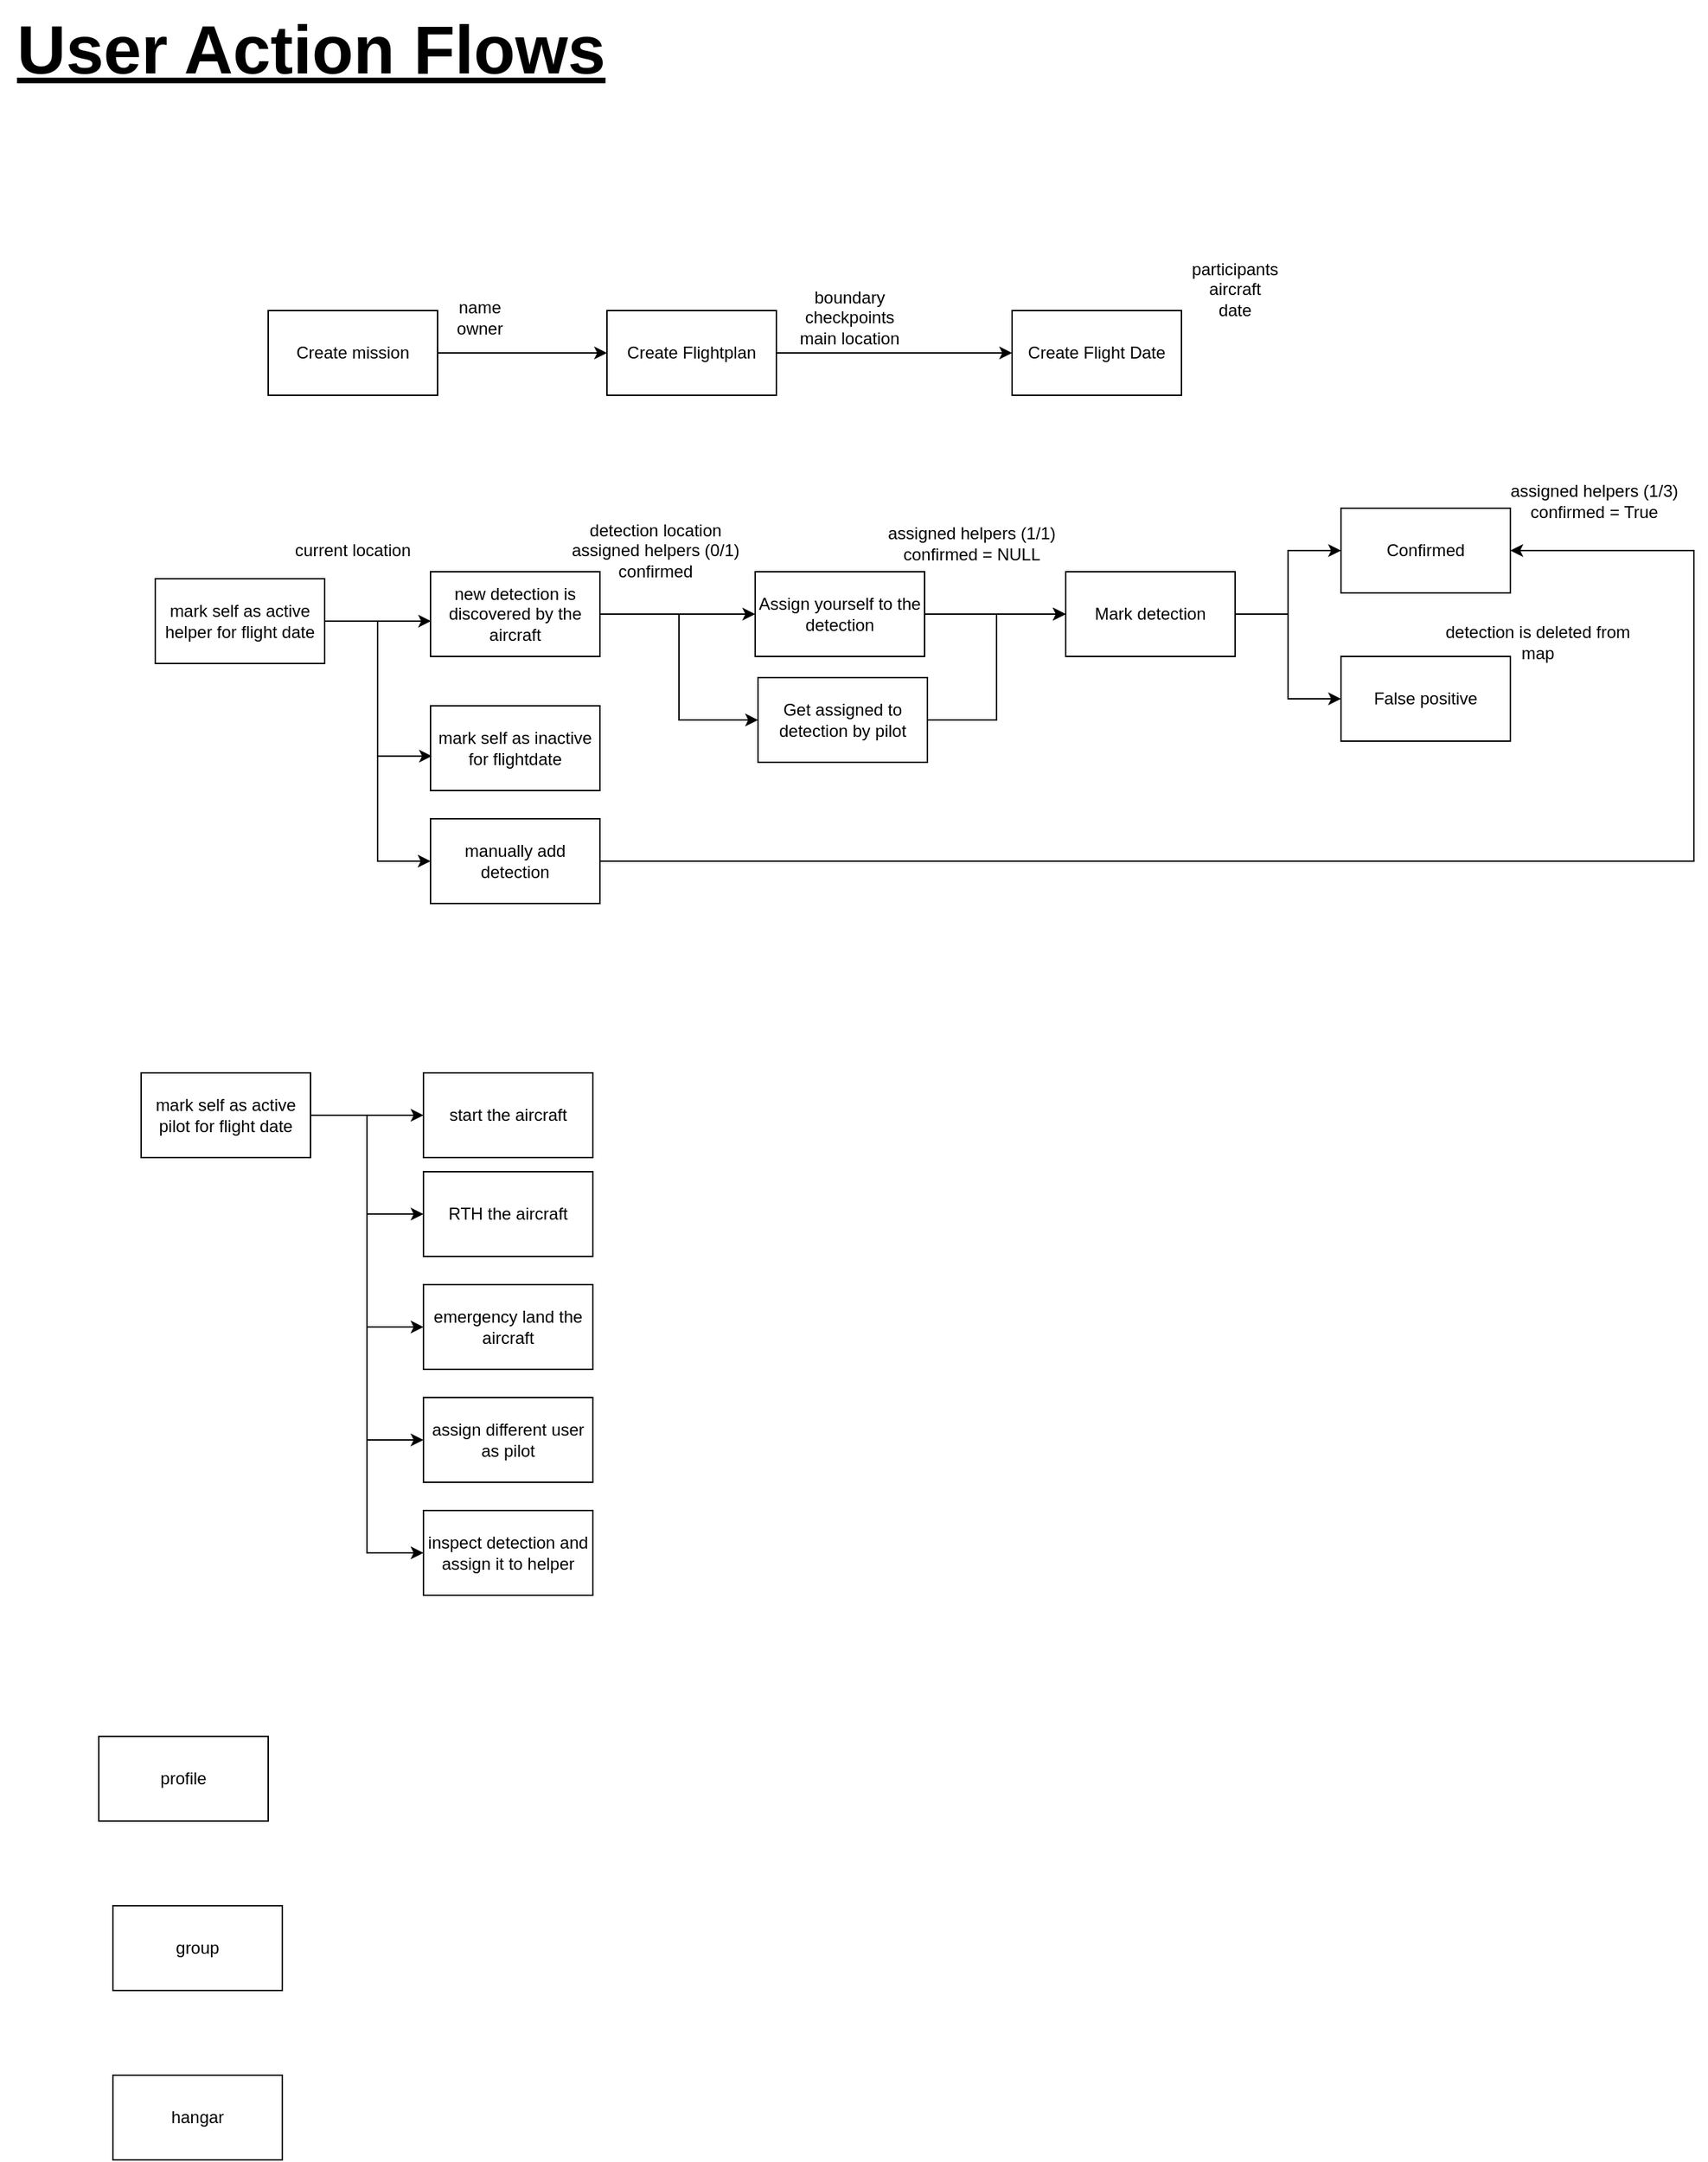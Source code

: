 <mxfile version="22.1.8" type="github">
  <diagram name="Page-1" id="r3rkmFNmLRt66x1h-lxk">
    <mxGraphModel dx="2504" dy="2394" grid="1" gridSize="10" guides="1" tooltips="1" connect="1" arrows="1" fold="1" page="1" pageScale="1" pageWidth="850" pageHeight="1100" math="0" shadow="0">
      <root>
        <mxCell id="0" />
        <mxCell id="1" parent="0" />
        <mxCell id="8AMOiluZaFN2airyjKjj-1" style="edgeStyle=orthogonalEdgeStyle;rounded=0;orthogonalLoop=1;jettySize=auto;html=1;exitX=1;exitY=0.5;exitDx=0;exitDy=0;" parent="1" source="8AMOiluZaFN2airyjKjj-2" target="8AMOiluZaFN2airyjKjj-4" edge="1">
          <mxGeometry relative="1" as="geometry">
            <mxPoint x="1610" y="-240" as="targetPoint" />
          </mxGeometry>
        </mxCell>
        <mxCell id="8AMOiluZaFN2airyjKjj-2" value="&lt;div&gt;Create mission&lt;/div&gt;" style="rounded=0;whiteSpace=wrap;html=1;" parent="1" vertex="1">
          <mxGeometry x="1310" y="-270" width="120" height="60" as="geometry" />
        </mxCell>
        <mxCell id="8AMOiluZaFN2airyjKjj-3" style="edgeStyle=orthogonalEdgeStyle;rounded=0;orthogonalLoop=1;jettySize=auto;html=1;entryX=0;entryY=0.5;entryDx=0;entryDy=0;" parent="1" source="8AMOiluZaFN2airyjKjj-4" target="8AMOiluZaFN2airyjKjj-7" edge="1">
          <mxGeometry relative="1" as="geometry" />
        </mxCell>
        <mxCell id="8AMOiluZaFN2airyjKjj-4" value="Create Flightplan" style="rounded=0;whiteSpace=wrap;html=1;" parent="1" vertex="1">
          <mxGeometry x="1550" y="-270" width="120" height="60" as="geometry" />
        </mxCell>
        <mxCell id="8AMOiluZaFN2airyjKjj-5" value="&lt;div&gt;name&lt;/div&gt;&lt;div&gt;owner&lt;br&gt;&lt;/div&gt;" style="text;html=1;strokeColor=none;fillColor=none;align=center;verticalAlign=middle;whiteSpace=wrap;rounded=0;" parent="1" vertex="1">
          <mxGeometry x="1430" y="-280" width="60" height="30" as="geometry" />
        </mxCell>
        <mxCell id="8AMOiluZaFN2airyjKjj-6" value="&lt;div&gt;boundary&lt;/div&gt;&lt;div&gt;checkpoints&lt;/div&gt;&lt;div&gt;main location&lt;br&gt;&lt;/div&gt;" style="text;html=1;strokeColor=none;fillColor=none;align=center;verticalAlign=middle;whiteSpace=wrap;rounded=0;" parent="1" vertex="1">
          <mxGeometry x="1667" y="-280" width="110" height="30" as="geometry" />
        </mxCell>
        <mxCell id="8AMOiluZaFN2airyjKjj-7" value="Create Flight Date" style="rounded=0;whiteSpace=wrap;html=1;" parent="1" vertex="1">
          <mxGeometry x="1837" y="-270" width="120" height="60" as="geometry" />
        </mxCell>
        <mxCell id="8AMOiluZaFN2airyjKjj-8" value="&lt;div&gt;participants&lt;/div&gt;&lt;div&gt;aircraft&lt;/div&gt;&lt;div&gt;date&lt;/div&gt;" style="text;html=1;strokeColor=none;fillColor=none;align=center;verticalAlign=middle;whiteSpace=wrap;rounded=0;" parent="1" vertex="1">
          <mxGeometry x="1940" y="-300" width="110" height="30" as="geometry" />
        </mxCell>
        <mxCell id="8AMOiluZaFN2airyjKjj-9" style="edgeStyle=orthogonalEdgeStyle;rounded=0;orthogonalLoop=1;jettySize=auto;html=1;entryX=0;entryY=0.5;entryDx=0;entryDy=0;" parent="1" source="8AMOiluZaFN2airyjKjj-10" target="8AMOiluZaFN2airyjKjj-30" edge="1">
          <mxGeometry relative="1" as="geometry" />
        </mxCell>
        <mxCell id="8AMOiluZaFN2airyjKjj-10" value="&lt;div&gt;mark self as active helper for flight date&lt;br&gt;&lt;/div&gt;" style="rounded=0;whiteSpace=wrap;html=1;" parent="1" vertex="1">
          <mxGeometry x="1230" y="-80" width="120" height="60" as="geometry" />
        </mxCell>
        <mxCell id="8AMOiluZaFN2airyjKjj-11" value="current location" style="text;html=1;strokeColor=none;fillColor=none;align=center;verticalAlign=middle;whiteSpace=wrap;rounded=0;" parent="1" vertex="1">
          <mxGeometry x="1315" y="-115" width="110" height="30" as="geometry" />
        </mxCell>
        <mxCell id="8AMOiluZaFN2airyjKjj-12" style="edgeStyle=orthogonalEdgeStyle;rounded=0;orthogonalLoop=1;jettySize=auto;html=1;entryX=0;entryY=0.5;entryDx=0;entryDy=0;" parent="1" source="8AMOiluZaFN2airyjKjj-14" target="8AMOiluZaFN2airyjKjj-25" edge="1">
          <mxGeometry relative="1" as="geometry" />
        </mxCell>
        <mxCell id="8AMOiluZaFN2airyjKjj-13" style="edgeStyle=orthogonalEdgeStyle;rounded=0;orthogonalLoop=1;jettySize=auto;html=1;entryX=0;entryY=0.5;entryDx=0;entryDy=0;" parent="1" source="8AMOiluZaFN2airyjKjj-14" target="8AMOiluZaFN2airyjKjj-26" edge="1">
          <mxGeometry relative="1" as="geometry" />
        </mxCell>
        <mxCell id="8AMOiluZaFN2airyjKjj-14" value="Mark detection" style="rounded=0;whiteSpace=wrap;html=1;" parent="1" vertex="1">
          <mxGeometry x="1875" y="-85" width="120" height="60" as="geometry" />
        </mxCell>
        <mxCell id="8AMOiluZaFN2airyjKjj-15" style="edgeStyle=orthogonalEdgeStyle;rounded=0;orthogonalLoop=1;jettySize=auto;html=1;entryX=0;entryY=0.5;entryDx=0;entryDy=0;" parent="1" source="8AMOiluZaFN2airyjKjj-21" target="8AMOiluZaFN2airyjKjj-14" edge="1">
          <mxGeometry relative="1" as="geometry" />
        </mxCell>
        <mxCell id="8AMOiluZaFN2airyjKjj-16" style="edgeStyle=orthogonalEdgeStyle;rounded=0;orthogonalLoop=1;jettySize=auto;html=1;entryX=0;entryY=0.5;entryDx=0;entryDy=0;" parent="1" source="8AMOiluZaFN2airyjKjj-17" target="8AMOiluZaFN2airyjKjj-39" edge="1">
          <mxGeometry relative="1" as="geometry" />
        </mxCell>
        <mxCell id="8AMOiluZaFN2airyjKjj-17" value="new detection is discovered by the aircraft" style="rounded=0;whiteSpace=wrap;html=1;" parent="1" vertex="1">
          <mxGeometry x="1425" y="-85" width="120" height="60" as="geometry" />
        </mxCell>
        <mxCell id="8AMOiluZaFN2airyjKjj-18" style="edgeStyle=orthogonalEdgeStyle;rounded=0;orthogonalLoop=1;jettySize=auto;html=1;entryX=0.003;entryY=0.583;entryDx=0;entryDy=0;entryPerimeter=0;" parent="1" source="8AMOiluZaFN2airyjKjj-10" target="8AMOiluZaFN2airyjKjj-17" edge="1">
          <mxGeometry relative="1" as="geometry" />
        </mxCell>
        <mxCell id="8AMOiluZaFN2airyjKjj-19" value="&lt;div&gt;mark self as inactive for flightdate&lt;br&gt;&lt;/div&gt;" style="rounded=0;whiteSpace=wrap;html=1;" parent="1" vertex="1">
          <mxGeometry x="1425" y="10" width="120" height="60" as="geometry" />
        </mxCell>
        <mxCell id="8AMOiluZaFN2airyjKjj-20" value="" style="edgeStyle=orthogonalEdgeStyle;rounded=0;orthogonalLoop=1;jettySize=auto;html=1;entryX=0;entryY=0.5;entryDx=0;entryDy=0;" parent="1" source="8AMOiluZaFN2airyjKjj-17" target="8AMOiluZaFN2airyjKjj-21" edge="1">
          <mxGeometry relative="1" as="geometry">
            <mxPoint x="1640" y="-50" as="sourcePoint" />
            <mxPoint x="1925" y="20" as="targetPoint" />
          </mxGeometry>
        </mxCell>
        <mxCell id="8AMOiluZaFN2airyjKjj-21" value="Assign yourself to the detection" style="rounded=0;whiteSpace=wrap;html=1;" parent="1" vertex="1">
          <mxGeometry x="1655" y="-85" width="120" height="60" as="geometry" />
        </mxCell>
        <mxCell id="8AMOiluZaFN2airyjKjj-22" value="&lt;div&gt;detection location&lt;/div&gt;&lt;div&gt;assigned helpers (0/1)&lt;/div&gt;&lt;div&gt;confirmed&lt;br&gt;&lt;/div&gt;" style="text;html=1;strokeColor=none;fillColor=none;align=center;verticalAlign=middle;whiteSpace=wrap;rounded=0;" parent="1" vertex="1">
          <mxGeometry x="1505" y="-115" width="159" height="30" as="geometry" />
        </mxCell>
        <mxCell id="8AMOiluZaFN2airyjKjj-23" value="&lt;div&gt;assigned helpers (1/1)&lt;/div&gt;&lt;div&gt;confirmed = NULL&lt;br&gt;&lt;/div&gt;" style="text;html=1;strokeColor=none;fillColor=none;align=center;verticalAlign=middle;whiteSpace=wrap;rounded=0;" parent="1" vertex="1">
          <mxGeometry x="1729" y="-120" width="159" height="30" as="geometry" />
        </mxCell>
        <mxCell id="8AMOiluZaFN2airyjKjj-24" value="&lt;div&gt;assigned helpers (1/3)&lt;/div&gt;&lt;div&gt;confirmed = True&lt;br&gt;&lt;/div&gt;" style="text;html=1;strokeColor=none;fillColor=none;align=center;verticalAlign=middle;whiteSpace=wrap;rounded=0;" parent="1" vertex="1">
          <mxGeometry x="2170" y="-150" width="159" height="30" as="geometry" />
        </mxCell>
        <mxCell id="8AMOiluZaFN2airyjKjj-25" value="Confirmed" style="rounded=0;whiteSpace=wrap;html=1;" parent="1" vertex="1">
          <mxGeometry x="2070" y="-130" width="120" height="60" as="geometry" />
        </mxCell>
        <mxCell id="8AMOiluZaFN2airyjKjj-26" value="False positive" style="rounded=0;whiteSpace=wrap;html=1;" parent="1" vertex="1">
          <mxGeometry x="2070" y="-25" width="120" height="60" as="geometry" />
        </mxCell>
        <mxCell id="8AMOiluZaFN2airyjKjj-27" value="detection is deleted from map" style="text;html=1;strokeColor=none;fillColor=none;align=center;verticalAlign=middle;whiteSpace=wrap;rounded=0;" parent="1" vertex="1">
          <mxGeometry x="2130" y="-50" width="159" height="30" as="geometry" />
        </mxCell>
        <mxCell id="8AMOiluZaFN2airyjKjj-28" style="edgeStyle=orthogonalEdgeStyle;rounded=0;orthogonalLoop=1;jettySize=auto;html=1;entryX=0.008;entryY=0.593;entryDx=0;entryDy=0;entryPerimeter=0;" parent="1" source="8AMOiluZaFN2airyjKjj-10" target="8AMOiluZaFN2airyjKjj-19" edge="1">
          <mxGeometry relative="1" as="geometry" />
        </mxCell>
        <mxCell id="8AMOiluZaFN2airyjKjj-29" style="edgeStyle=orthogonalEdgeStyle;rounded=0;orthogonalLoop=1;jettySize=auto;html=1;entryX=1;entryY=0.5;entryDx=0;entryDy=0;" parent="1" source="8AMOiluZaFN2airyjKjj-30" target="8AMOiluZaFN2airyjKjj-25" edge="1">
          <mxGeometry relative="1" as="geometry">
            <Array as="points">
              <mxPoint x="2320" y="120" />
              <mxPoint x="2320" y="-100" />
            </Array>
          </mxGeometry>
        </mxCell>
        <mxCell id="8AMOiluZaFN2airyjKjj-30" value="manually add detection" style="rounded=0;whiteSpace=wrap;html=1;" parent="1" vertex="1">
          <mxGeometry x="1425" y="90" width="120" height="60" as="geometry" />
        </mxCell>
        <mxCell id="8AMOiluZaFN2airyjKjj-31" style="edgeStyle=orthogonalEdgeStyle;rounded=0;orthogonalLoop=1;jettySize=auto;html=1;entryX=0;entryY=0.5;entryDx=0;entryDy=0;" parent="1" source="8AMOiluZaFN2airyjKjj-36" target="8AMOiluZaFN2airyjKjj-37" edge="1">
          <mxGeometry relative="1" as="geometry" />
        </mxCell>
        <mxCell id="8AMOiluZaFN2airyjKjj-32" style="edgeStyle=orthogonalEdgeStyle;rounded=0;orthogonalLoop=1;jettySize=auto;html=1;entryX=0;entryY=0.5;entryDx=0;entryDy=0;" parent="1" source="8AMOiluZaFN2airyjKjj-36" target="8AMOiluZaFN2airyjKjj-40" edge="1">
          <mxGeometry relative="1" as="geometry" />
        </mxCell>
        <mxCell id="8AMOiluZaFN2airyjKjj-33" style="edgeStyle=orthogonalEdgeStyle;rounded=0;orthogonalLoop=1;jettySize=auto;html=1;entryX=0;entryY=0.5;entryDx=0;entryDy=0;" parent="1" source="8AMOiluZaFN2airyjKjj-36" target="8AMOiluZaFN2airyjKjj-41" edge="1">
          <mxGeometry relative="1" as="geometry" />
        </mxCell>
        <mxCell id="8AMOiluZaFN2airyjKjj-34" style="edgeStyle=orthogonalEdgeStyle;rounded=0;orthogonalLoop=1;jettySize=auto;html=1;entryX=0;entryY=0.5;entryDx=0;entryDy=0;" parent="1" source="8AMOiluZaFN2airyjKjj-36" target="8AMOiluZaFN2airyjKjj-42" edge="1">
          <mxGeometry relative="1" as="geometry" />
        </mxCell>
        <mxCell id="8AMOiluZaFN2airyjKjj-35" style="edgeStyle=orthogonalEdgeStyle;rounded=0;orthogonalLoop=1;jettySize=auto;html=1;entryX=0;entryY=0.5;entryDx=0;entryDy=0;" parent="1" source="8AMOiluZaFN2airyjKjj-36" target="8AMOiluZaFN2airyjKjj-43" edge="1">
          <mxGeometry relative="1" as="geometry" />
        </mxCell>
        <mxCell id="8AMOiluZaFN2airyjKjj-36" value="&lt;div&gt;mark self as active pilot for flight date&lt;br&gt;&lt;/div&gt;" style="rounded=0;whiteSpace=wrap;html=1;" parent="1" vertex="1">
          <mxGeometry x="1220" y="270" width="120" height="60" as="geometry" />
        </mxCell>
        <mxCell id="8AMOiluZaFN2airyjKjj-37" value="start the aircraft" style="rounded=0;whiteSpace=wrap;html=1;" parent="1" vertex="1">
          <mxGeometry x="1420" y="270" width="120" height="60" as="geometry" />
        </mxCell>
        <mxCell id="8AMOiluZaFN2airyjKjj-38" style="edgeStyle=orthogonalEdgeStyle;rounded=0;orthogonalLoop=1;jettySize=auto;html=1;entryX=0;entryY=0.5;entryDx=0;entryDy=0;" parent="1" source="8AMOiluZaFN2airyjKjj-39" target="8AMOiluZaFN2airyjKjj-14" edge="1">
          <mxGeometry relative="1" as="geometry" />
        </mxCell>
        <mxCell id="8AMOiluZaFN2airyjKjj-39" value="Get assigned to detection by pilot" style="rounded=0;whiteSpace=wrap;html=1;" parent="1" vertex="1">
          <mxGeometry x="1657" y="-10" width="120" height="60" as="geometry" />
        </mxCell>
        <mxCell id="8AMOiluZaFN2airyjKjj-40" value="RTH the aircraft" style="rounded=0;whiteSpace=wrap;html=1;" parent="1" vertex="1">
          <mxGeometry x="1420" y="340" width="120" height="60" as="geometry" />
        </mxCell>
        <mxCell id="8AMOiluZaFN2airyjKjj-41" value="emergency land the aircraft" style="rounded=0;whiteSpace=wrap;html=1;" parent="1" vertex="1">
          <mxGeometry x="1420" y="420" width="120" height="60" as="geometry" />
        </mxCell>
        <mxCell id="8AMOiluZaFN2airyjKjj-42" value="assign different user as pilot" style="rounded=0;whiteSpace=wrap;html=1;" parent="1" vertex="1">
          <mxGeometry x="1420" y="500" width="120" height="60" as="geometry" />
        </mxCell>
        <mxCell id="8AMOiluZaFN2airyjKjj-43" value="inspect detection and assign it to helper" style="rounded=0;whiteSpace=wrap;html=1;" parent="1" vertex="1">
          <mxGeometry x="1420" y="580" width="120" height="60" as="geometry" />
        </mxCell>
        <mxCell id="8AMOiluZaFN2airyjKjj-44" value="&lt;font style=&quot;font-size: 48px;&quot;&gt;&lt;u&gt;&lt;b&gt;User Action Flows&lt;/b&gt;&lt;br&gt;&lt;/u&gt;&lt;/font&gt;" style="text;html=1;align=center;verticalAlign=middle;resizable=0;points=[];autosize=1;strokeColor=none;fillColor=none;" parent="1" vertex="1">
          <mxGeometry x="1120" y="-490" width="440" height="70" as="geometry" />
        </mxCell>
        <mxCell id="nina47tXND4aP0EbV7jj-1" value="&lt;div&gt;profile&lt;/div&gt;" style="rounded=0;whiteSpace=wrap;html=1;" vertex="1" parent="1">
          <mxGeometry x="1190" y="740" width="120" height="60" as="geometry" />
        </mxCell>
        <mxCell id="nina47tXND4aP0EbV7jj-2" value="group" style="rounded=0;whiteSpace=wrap;html=1;" vertex="1" parent="1">
          <mxGeometry x="1200" y="860" width="120" height="60" as="geometry" />
        </mxCell>
        <mxCell id="nina47tXND4aP0EbV7jj-3" value="hangar" style="rounded=0;whiteSpace=wrap;html=1;" vertex="1" parent="1">
          <mxGeometry x="1200" y="980" width="120" height="60" as="geometry" />
        </mxCell>
      </root>
    </mxGraphModel>
  </diagram>
</mxfile>
